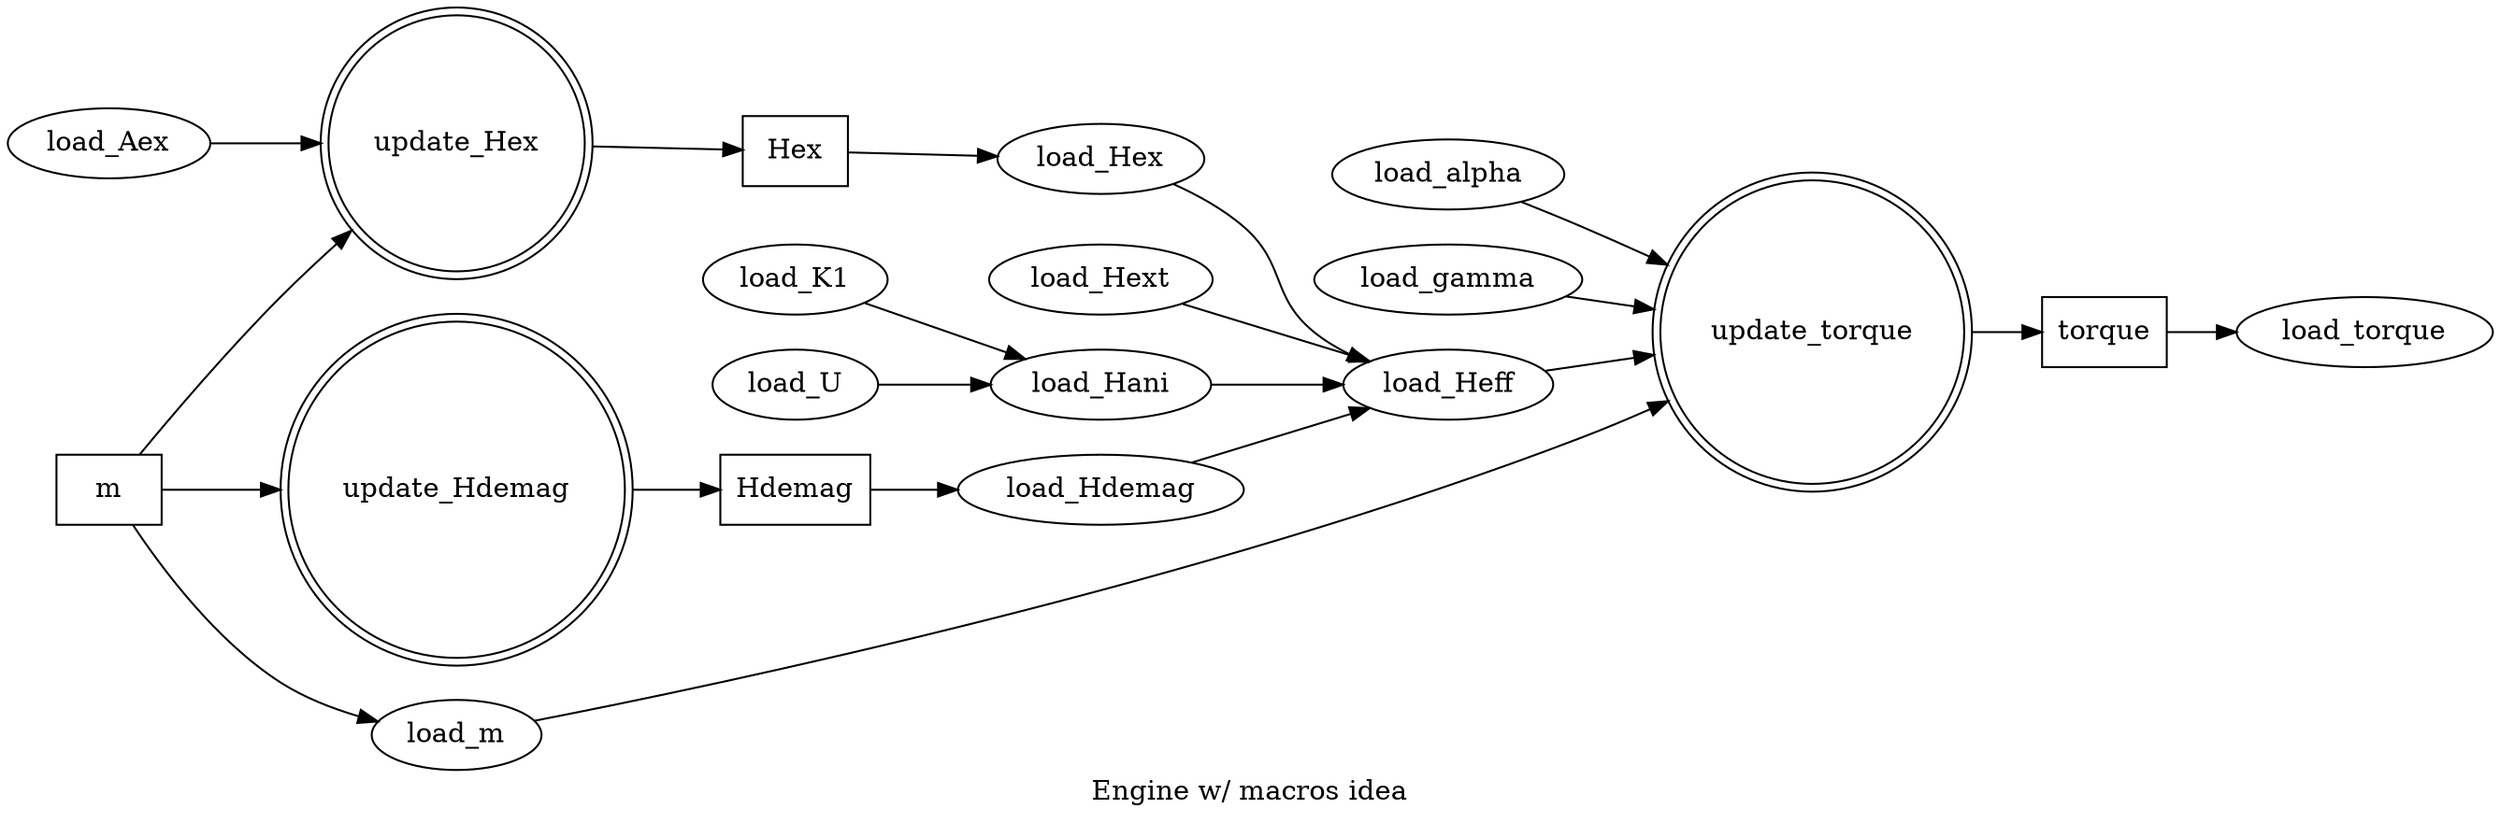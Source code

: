 digraph engine{

label="Engine w/ macros idea"

rankdir=LR

node [ shape = "oval" ]

#Action[shape="oval"]
#in1->Action->out1
#in2->Action->out2

update_torque[shape="doublecircle"]
torque[shape="rect"]
load_torque
update_torque->torque
torque->load_torque
load_torque[rank=sink]

load_alpha->update_torque
load_gamma->update_torque

load_Hext
load_Hext->load_Heff

m[shape="rect"]
m[rank="source"]
m->load_m
load_m->update_torque

#solver[shape="doublecircle" style="filled"]
#load_torque->solver
#solver->m

load_Hani->load_Heff
load_K1->load_Hani
load_U->load_Hani

update_Hdemag[shape="doublecircle"]
Hdemag[shape="rect"]
update_Hdemag->Hdemag
Hdemag->load_Hdemag
m->update_Hdemag
load_Hdemag->load_Heff

update_Hex[shape="doublecircle"]
Hex[shape="rect"]
update_Hex->Hex
Hex->load_Hex
m->update_Hex
load_Hex->load_Heff
load_Aex->update_Hex

load_Heff
load_Heff->update_torque
}
